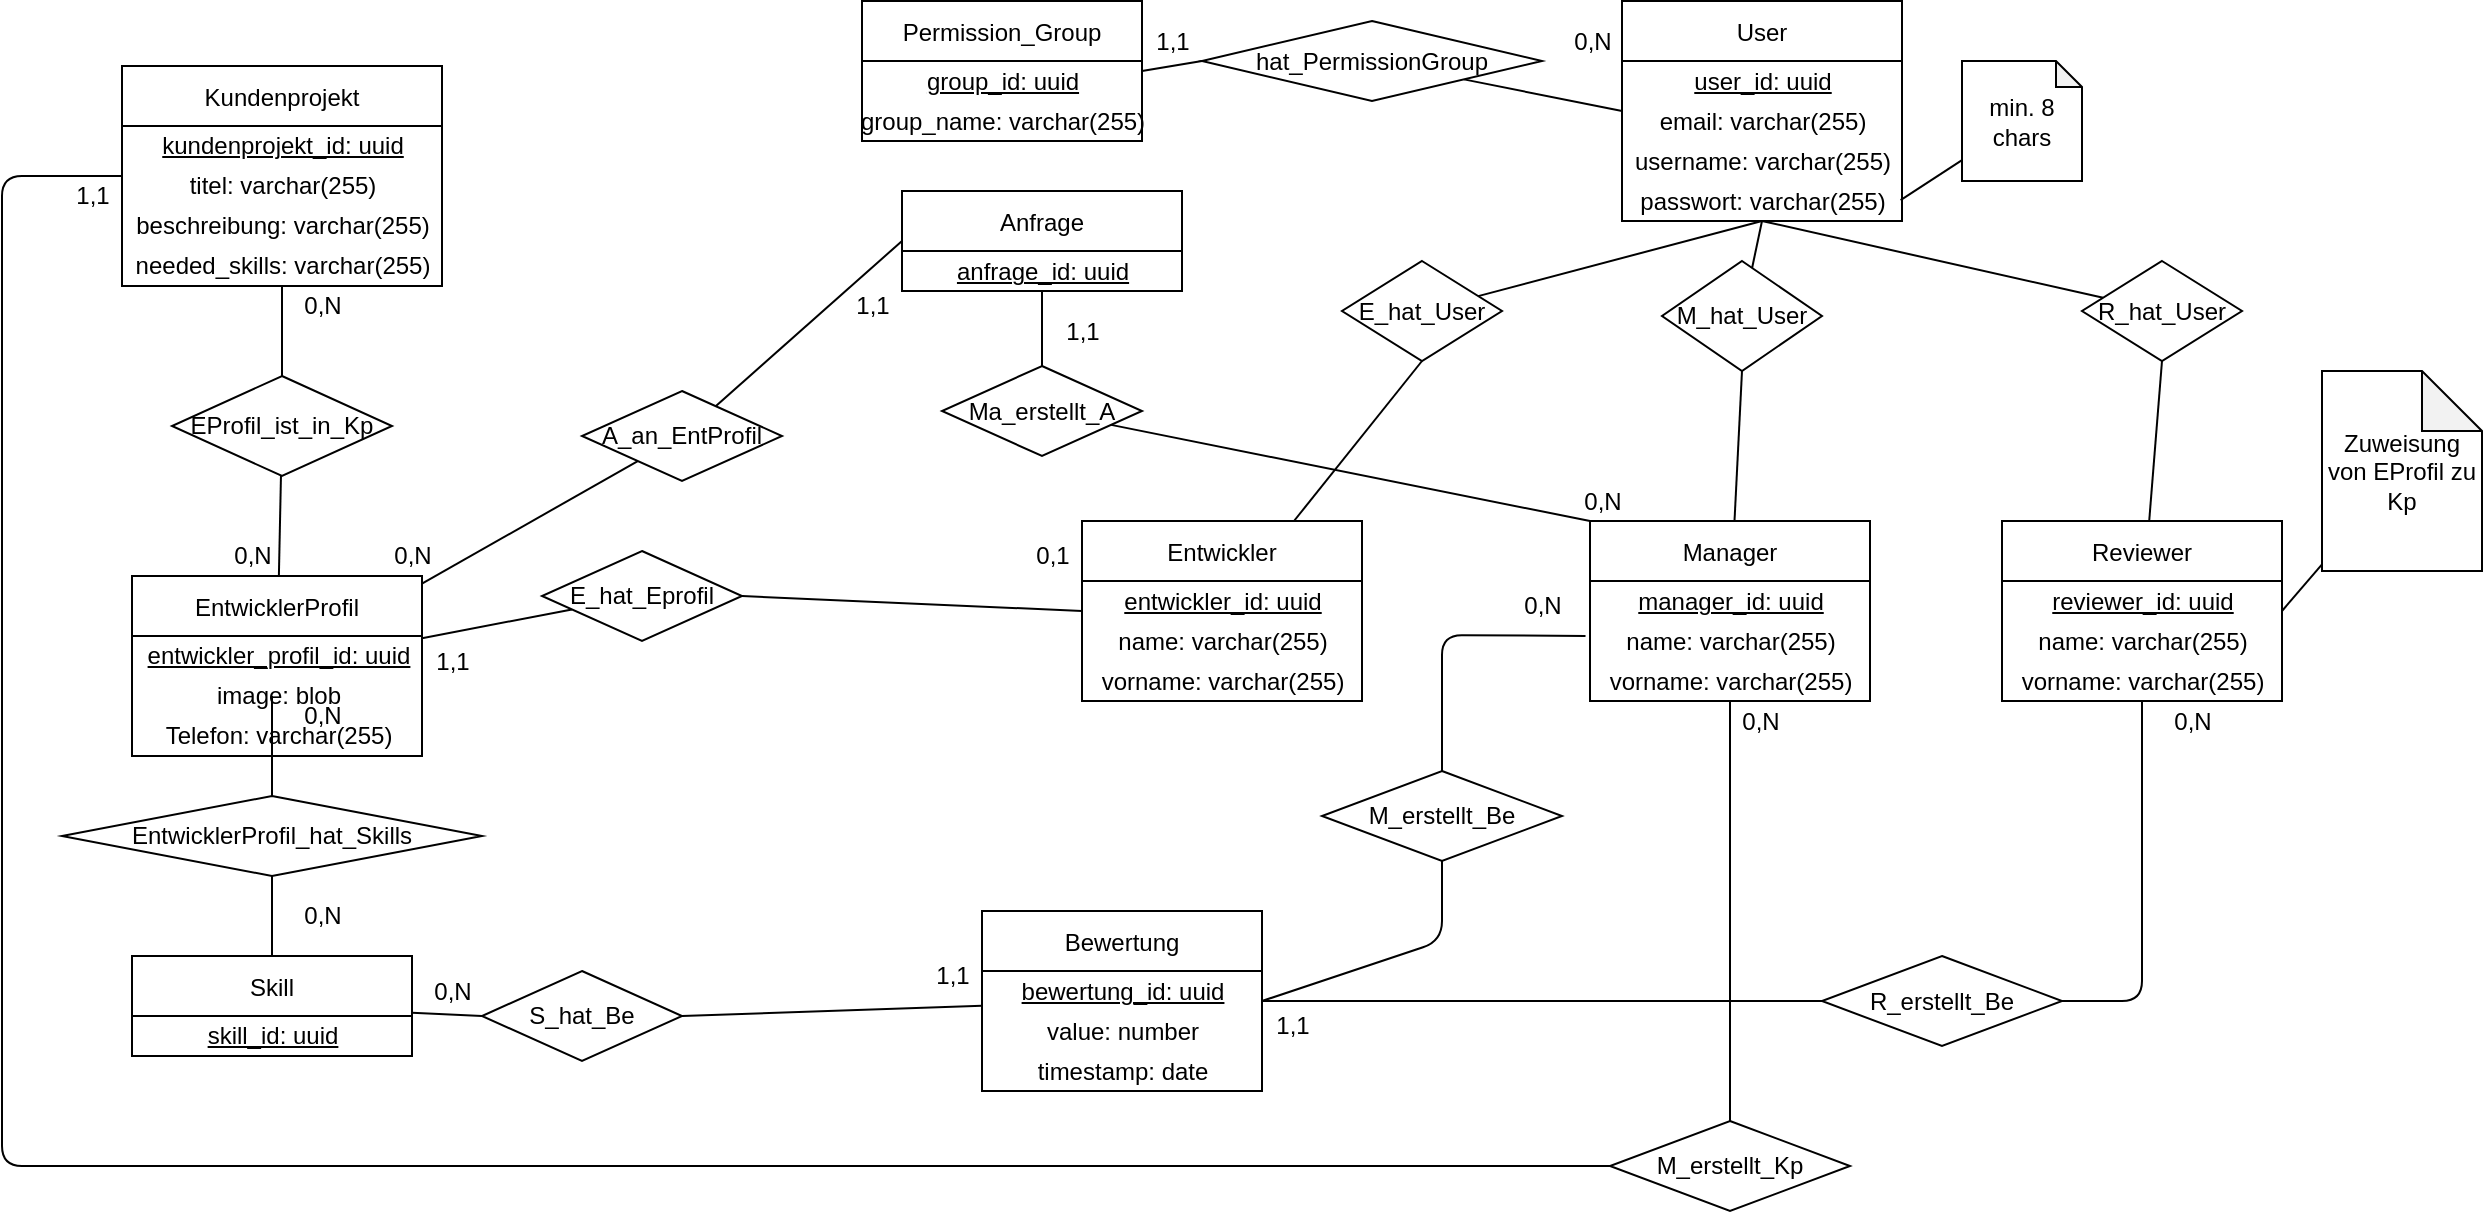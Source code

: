 <mxfile>
    <diagram id="h95Jl6erNYX7G5nfjj_V" name="Semantisch">
        <mxGraphModel dx="1662" dy="487" grid="1" gridSize="10" guides="1" tooltips="1" connect="1" arrows="1" fold="1" page="1" pageScale="1" pageWidth="827" pageHeight="1169" math="0" shadow="0">
            <root>
                <mxCell id="q-GRn3o725BASop5pFcT-0"/>
                <mxCell id="q-GRn3o725BASop5pFcT-1" parent="q-GRn3o725BASop5pFcT-0"/>
                <mxCell id="4xxd7vPMo3CIr23WEnG8-16" style="edgeStyle=none;html=1;entryX=0;entryY=0.5;entryDx=0;entryDy=0;endArrow=none;endFill=0;exitX=1;exitY=0.5;exitDx=0;exitDy=0;" edge="1" parent="q-GRn3o725BASop5pFcT-1" source="4xxd7vPMo3CIr23WEnG8-78" target="4xxd7vPMo3CIr23WEnG8-15">
                    <mxGeometry relative="1" as="geometry">
                        <mxPoint x="230" y="122.5" as="sourcePoint"/>
                    </mxGeometry>
                </mxCell>
                <mxCell id="4xxd7vPMo3CIr23WEnG8-17" style="edgeStyle=none;html=1;entryX=0;entryY=0.5;entryDx=0;entryDy=0;endArrow=none;endFill=0;" edge="1" parent="q-GRn3o725BASop5pFcT-1" source="4xxd7vPMo3CIr23WEnG8-15" target="4xxd7vPMo3CIr23WEnG8-81">
                    <mxGeometry relative="1" as="geometry">
                        <mxPoint x="470.0" y="122.5" as="targetPoint"/>
                    </mxGeometry>
                </mxCell>
                <mxCell id="4xxd7vPMo3CIr23WEnG8-15" value="hat_PermissionGroup" style="rhombus;whiteSpace=wrap;html=1;" vertex="1" parent="q-GRn3o725BASop5pFcT-1">
                    <mxGeometry x="260" y="102.5" width="170" height="40" as="geometry"/>
                </mxCell>
                <mxCell id="4xxd7vPMo3CIr23WEnG8-18" value="1,1" style="text;html=1;align=center;verticalAlign=middle;resizable=0;points=[];autosize=1;strokeColor=none;fillColor=none;" vertex="1" parent="q-GRn3o725BASop5pFcT-1">
                    <mxGeometry x="230" y="102.5" width="30" height="20" as="geometry"/>
                </mxCell>
                <mxCell id="4xxd7vPMo3CIr23WEnG8-19" value="0,N" style="text;html=1;align=center;verticalAlign=middle;resizable=0;points=[];autosize=1;strokeColor=none;fillColor=none;" vertex="1" parent="q-GRn3o725BASop5pFcT-1">
                    <mxGeometry x="440" y="102.5" width="30" height="20" as="geometry"/>
                </mxCell>
                <mxCell id="4xxd7vPMo3CIr23WEnG8-26" value="Kundenprojekt" style="swimlane;fontStyle=0;childLayout=stackLayout;horizontal=1;startSize=30;horizontalStack=0;resizeParent=1;resizeParentMax=0;resizeLast=0;collapsible=1;marginBottom=0;" vertex="1" parent="q-GRn3o725BASop5pFcT-1">
                    <mxGeometry x="-280" y="125" width="160" height="110" as="geometry"/>
                </mxCell>
                <mxCell id="4xxd7vPMo3CIr23WEnG8-111" value="&lt;u&gt;kundenprojekt_id: uuid&lt;/u&gt;" style="text;html=1;align=center;verticalAlign=middle;resizable=0;points=[];autosize=1;strokeColor=none;fillColor=none;" vertex="1" parent="4xxd7vPMo3CIr23WEnG8-26">
                    <mxGeometry y="30" width="160" height="20" as="geometry"/>
                </mxCell>
                <mxCell id="4xxd7vPMo3CIr23WEnG8-112" value="titel: varchar(255)" style="text;html=1;align=center;verticalAlign=middle;resizable=0;points=[];autosize=1;strokeColor=none;fillColor=none;" vertex="1" parent="4xxd7vPMo3CIr23WEnG8-26">
                    <mxGeometry y="50" width="160" height="20" as="geometry"/>
                </mxCell>
                <mxCell id="4xxd7vPMo3CIr23WEnG8-113" value="beschreibung: varchar(255)" style="text;html=1;align=center;verticalAlign=middle;resizable=0;points=[];autosize=1;strokeColor=none;fillColor=none;" vertex="1" parent="4xxd7vPMo3CIr23WEnG8-26">
                    <mxGeometry y="70" width="160" height="20" as="geometry"/>
                </mxCell>
                <mxCell id="4xxd7vPMo3CIr23WEnG8-114" value="needed_skills: varchar(255)" style="text;html=1;align=center;verticalAlign=middle;resizable=0;points=[];autosize=1;strokeColor=none;fillColor=none;" vertex="1" parent="4xxd7vPMo3CIr23WEnG8-26">
                    <mxGeometry y="90" width="160" height="20" as="geometry"/>
                </mxCell>
                <mxCell id="4xxd7vPMo3CIr23WEnG8-69" style="edgeStyle=none;html=1;entryX=0.5;entryY=1;entryDx=0;entryDy=0;endArrow=none;endFill=0;" edge="1" parent="q-GRn3o725BASop5pFcT-1" source="4xxd7vPMo3CIr23WEnG8-35" target="4xxd7vPMo3CIr23WEnG8-62">
                    <mxGeometry relative="1" as="geometry"/>
                </mxCell>
                <mxCell id="4xxd7vPMo3CIr23WEnG8-35" value="Entwickler" style="swimlane;fontStyle=0;childLayout=stackLayout;horizontal=1;startSize=30;horizontalStack=0;resizeParent=1;resizeParentMax=0;resizeLast=0;collapsible=1;marginBottom=0;" vertex="1" parent="q-GRn3o725BASop5pFcT-1">
                    <mxGeometry x="200" y="352.5" width="140" height="90" as="geometry"/>
                </mxCell>
                <mxCell id="4xxd7vPMo3CIr23WEnG8-104" value="&lt;u&gt;entwickler_id: uuid&lt;/u&gt;" style="text;html=1;align=center;verticalAlign=middle;resizable=0;points=[];autosize=1;strokeColor=none;fillColor=none;" vertex="1" parent="4xxd7vPMo3CIr23WEnG8-35">
                    <mxGeometry y="30" width="140" height="20" as="geometry"/>
                </mxCell>
                <mxCell id="4xxd7vPMo3CIr23WEnG8-98" value="name: varchar(255)" style="text;html=1;align=center;verticalAlign=middle;resizable=0;points=[];autosize=1;strokeColor=none;fillColor=none;" vertex="1" parent="4xxd7vPMo3CIr23WEnG8-35">
                    <mxGeometry y="50" width="140" height="20" as="geometry"/>
                </mxCell>
                <mxCell id="4xxd7vPMo3CIr23WEnG8-99" value="vorname: varchar(255)" style="text;html=1;align=center;verticalAlign=middle;resizable=0;points=[];autosize=1;strokeColor=none;fillColor=none;" vertex="1" parent="4xxd7vPMo3CIr23WEnG8-35">
                    <mxGeometry y="70" width="140" height="20" as="geometry"/>
                </mxCell>
                <mxCell id="4xxd7vPMo3CIr23WEnG8-68" style="edgeStyle=none;html=1;entryX=0.5;entryY=1;entryDx=0;entryDy=0;endArrow=none;endFill=0;" edge="1" parent="q-GRn3o725BASop5pFcT-1" source="4xxd7vPMo3CIr23WEnG8-38" target="4xxd7vPMo3CIr23WEnG8-63">
                    <mxGeometry relative="1" as="geometry"/>
                </mxCell>
                <mxCell id="4xxd7vPMo3CIr23WEnG8-85" style="edgeStyle=none;html=1;endArrow=none;endFill=0;" edge="1" parent="q-GRn3o725BASop5pFcT-1" source="4xxd7vPMo3CIr23WEnG8-38" target="4xxd7vPMo3CIr23WEnG8-84">
                    <mxGeometry relative="1" as="geometry"/>
                </mxCell>
                <mxCell id="4xxd7vPMo3CIr23WEnG8-38" value="Manager" style="swimlane;fontStyle=0;childLayout=stackLayout;horizontal=1;startSize=30;horizontalStack=0;resizeParent=1;resizeParentMax=0;resizeLast=0;collapsible=1;marginBottom=0;" vertex="1" parent="q-GRn3o725BASop5pFcT-1">
                    <mxGeometry x="454" y="352.5" width="140" height="90" as="geometry"/>
                </mxCell>
                <mxCell id="4xxd7vPMo3CIr23WEnG8-105" value="&lt;u&gt;manager_id: uuid&lt;/u&gt;" style="text;html=1;align=center;verticalAlign=middle;resizable=0;points=[];autosize=1;strokeColor=none;fillColor=none;" vertex="1" parent="4xxd7vPMo3CIr23WEnG8-38">
                    <mxGeometry y="30" width="140" height="20" as="geometry"/>
                </mxCell>
                <mxCell id="4xxd7vPMo3CIr23WEnG8-100" value="name: varchar(255)" style="text;html=1;align=center;verticalAlign=middle;resizable=0;points=[];autosize=1;strokeColor=none;fillColor=none;" vertex="1" parent="4xxd7vPMo3CIr23WEnG8-38">
                    <mxGeometry y="50" width="140" height="20" as="geometry"/>
                </mxCell>
                <mxCell id="4xxd7vPMo3CIr23WEnG8-101" value="vorname: varchar(255)" style="text;html=1;align=center;verticalAlign=middle;resizable=0;points=[];autosize=1;strokeColor=none;fillColor=none;" vertex="1" parent="4xxd7vPMo3CIr23WEnG8-38">
                    <mxGeometry y="70" width="140" height="20" as="geometry"/>
                </mxCell>
                <mxCell id="4xxd7vPMo3CIr23WEnG8-65" style="edgeStyle=none;html=1;entryX=0.5;entryY=1;entryDx=0;entryDy=0;endArrow=none;endFill=0;" edge="1" parent="q-GRn3o725BASop5pFcT-1" source="4xxd7vPMo3CIr23WEnG8-41" target="4xxd7vPMo3CIr23WEnG8-64">
                    <mxGeometry relative="1" as="geometry"/>
                </mxCell>
                <mxCell id="4xxd7vPMo3CIr23WEnG8-41" value="Reviewer" style="swimlane;fontStyle=0;childLayout=stackLayout;horizontal=1;startSize=30;horizontalStack=0;resizeParent=1;resizeParentMax=0;resizeLast=0;collapsible=1;marginBottom=0;" vertex="1" parent="q-GRn3o725BASop5pFcT-1">
                    <mxGeometry x="660" y="352.5" width="140" height="90" as="geometry"/>
                </mxCell>
                <mxCell id="4xxd7vPMo3CIr23WEnG8-106" value="&lt;u&gt;reviewer_id: uuid&lt;/u&gt;" style="text;html=1;align=center;verticalAlign=middle;resizable=0;points=[];autosize=1;strokeColor=none;fillColor=none;" vertex="1" parent="4xxd7vPMo3CIr23WEnG8-41">
                    <mxGeometry y="30" width="140" height="20" as="geometry"/>
                </mxCell>
                <mxCell id="4xxd7vPMo3CIr23WEnG8-102" value="name: varchar(255)" style="text;html=1;align=center;verticalAlign=middle;resizable=0;points=[];autosize=1;strokeColor=none;fillColor=none;" vertex="1" parent="4xxd7vPMo3CIr23WEnG8-41">
                    <mxGeometry y="50" width="140" height="20" as="geometry"/>
                </mxCell>
                <mxCell id="4xxd7vPMo3CIr23WEnG8-103" value="vorname: varchar(255)" style="text;html=1;align=center;verticalAlign=middle;resizable=0;points=[];autosize=1;strokeColor=none;fillColor=none;" vertex="1" parent="4xxd7vPMo3CIr23WEnG8-41">
                    <mxGeometry y="70" width="140" height="20" as="geometry"/>
                </mxCell>
                <mxCell id="4xxd7vPMo3CIr23WEnG8-56" value="" style="edgeStyle=none;html=1;endArrow=none;endFill=0;" edge="1" parent="q-GRn3o725BASop5pFcT-1" source="4xxd7vPMo3CIr23WEnG8-44" target="4xxd7vPMo3CIr23WEnG8-55">
                    <mxGeometry relative="1" as="geometry"/>
                </mxCell>
                <mxCell id="4xxd7vPMo3CIr23WEnG8-73" value="" style="edgeStyle=none;html=1;endArrow=none;endFill=0;" edge="1" parent="q-GRn3o725BASop5pFcT-1" source="4xxd7vPMo3CIr23WEnG8-44" target="4xxd7vPMo3CIr23WEnG8-72">
                    <mxGeometry relative="1" as="geometry"/>
                </mxCell>
                <mxCell id="4xxd7vPMo3CIr23WEnG8-44" value="EntwicklerProfil" style="swimlane;fontStyle=0;childLayout=stackLayout;horizontal=1;startSize=30;horizontalStack=0;resizeParent=1;resizeParentMax=0;resizeLast=0;collapsible=1;marginBottom=0;" vertex="1" parent="q-GRn3o725BASop5pFcT-1">
                    <mxGeometry x="-275" y="380" width="145" height="90" as="geometry"/>
                </mxCell>
                <mxCell id="4xxd7vPMo3CIr23WEnG8-152" value="&lt;u&gt;entwickler_profil_id: uuid&lt;/u&gt;" style="text;html=1;align=center;verticalAlign=middle;resizable=0;points=[];autosize=1;strokeColor=none;fillColor=none;" vertex="1" parent="4xxd7vPMo3CIr23WEnG8-44">
                    <mxGeometry y="30" width="145" height="20" as="geometry"/>
                </mxCell>
                <mxCell id="4xxd7vPMo3CIr23WEnG8-118" value="image: blob" style="text;html=1;align=center;verticalAlign=middle;resizable=0;points=[];autosize=1;strokeColor=none;fillColor=none;" vertex="1" parent="4xxd7vPMo3CIr23WEnG8-44">
                    <mxGeometry y="50" width="145" height="20" as="geometry"/>
                </mxCell>
                <mxCell id="4xxd7vPMo3CIr23WEnG8-117" value="Telefon: varchar(255)" style="text;html=1;align=center;verticalAlign=middle;resizable=0;points=[];autosize=1;strokeColor=none;fillColor=none;" vertex="1" parent="4xxd7vPMo3CIr23WEnG8-44">
                    <mxGeometry y="70" width="145" height="20" as="geometry"/>
                </mxCell>
                <mxCell id="4xxd7vPMo3CIr23WEnG8-121" style="edgeStyle=none;html=1;entryX=0;entryY=0.5;entryDx=0;entryDy=0;endArrow=none;endFill=0;" edge="1" parent="q-GRn3o725BASop5pFcT-1" source="4xxd7vPMo3CIr23WEnG8-47" target="4xxd7vPMo3CIr23WEnG8-120">
                    <mxGeometry relative="1" as="geometry"/>
                </mxCell>
                <mxCell id="4xxd7vPMo3CIr23WEnG8-47" value="Skill" style="swimlane;fontStyle=0;childLayout=stackLayout;horizontal=1;startSize=30;horizontalStack=0;resizeParent=1;resizeParentMax=0;resizeLast=0;collapsible=1;marginBottom=0;" vertex="1" parent="q-GRn3o725BASop5pFcT-1">
                    <mxGeometry x="-275" y="570" width="140" height="50" as="geometry"/>
                </mxCell>
                <mxCell id="4xxd7vPMo3CIr23WEnG8-155" value="&lt;u&gt;skill_id: uuid&lt;/u&gt;" style="text;html=1;align=center;verticalAlign=middle;resizable=0;points=[];autosize=1;strokeColor=none;fillColor=none;" vertex="1" parent="4xxd7vPMo3CIr23WEnG8-47">
                    <mxGeometry y="30" width="140" height="20" as="geometry"/>
                </mxCell>
                <mxCell id="4xxd7vPMo3CIr23WEnG8-51" style="edgeStyle=none;html=1;endArrow=none;endFill=0;exitX=0.5;exitY=0;exitDx=0;exitDy=0;" edge="1" parent="q-GRn3o725BASop5pFcT-1" source="4xxd7vPMo3CIr23WEnG8-50">
                    <mxGeometry relative="1" as="geometry">
                        <mxPoint x="-199.959" y="470.008" as="sourcePoint"/>
                        <mxPoint x="-205" y="440" as="targetPoint"/>
                    </mxGeometry>
                </mxCell>
                <mxCell id="4xxd7vPMo3CIr23WEnG8-52" style="edgeStyle=none;html=1;entryX=0.5;entryY=0;entryDx=0;entryDy=0;endArrow=none;endFill=0;startArrow=none;" edge="1" parent="q-GRn3o725BASop5pFcT-1" source="4xxd7vPMo3CIr23WEnG8-50" target="4xxd7vPMo3CIr23WEnG8-47">
                    <mxGeometry relative="1" as="geometry">
                        <mxPoint x="-200" y="510" as="sourcePoint"/>
                    </mxGeometry>
                </mxCell>
                <mxCell id="4xxd7vPMo3CIr23WEnG8-53" value="0,N" style="text;html=1;align=center;verticalAlign=middle;resizable=0;points=[];autosize=1;strokeColor=none;fillColor=none;" vertex="1" parent="q-GRn3o725BASop5pFcT-1">
                    <mxGeometry x="-195" y="440" width="30" height="20" as="geometry"/>
                </mxCell>
                <mxCell id="4xxd7vPMo3CIr23WEnG8-54" value="0,N" style="text;html=1;align=center;verticalAlign=middle;resizable=0;points=[];autosize=1;strokeColor=none;fillColor=none;" vertex="1" parent="q-GRn3o725BASop5pFcT-1">
                    <mxGeometry x="-195" y="540" width="30" height="20" as="geometry"/>
                </mxCell>
                <mxCell id="4xxd7vPMo3CIr23WEnG8-57" style="edgeStyle=none;html=1;entryX=0;entryY=0.5;entryDx=0;entryDy=0;endArrow=none;endFill=0;exitX=1;exitY=0.5;exitDx=0;exitDy=0;" edge="1" parent="q-GRn3o725BASop5pFcT-1" source="4xxd7vPMo3CIr23WEnG8-55" target="4xxd7vPMo3CIr23WEnG8-35">
                    <mxGeometry relative="1" as="geometry">
                        <mxPoint x="128.372" y="387.733" as="sourcePoint"/>
                    </mxGeometry>
                </mxCell>
                <mxCell id="4xxd7vPMo3CIr23WEnG8-55" value="E_hat_Eprofil" style="rhombus;whiteSpace=wrap;html=1;fontStyle=0;startSize=30;" vertex="1" parent="q-GRn3o725BASop5pFcT-1">
                    <mxGeometry x="-70" y="367.5" width="100" height="45" as="geometry"/>
                </mxCell>
                <mxCell id="4xxd7vPMo3CIr23WEnG8-58" value="0,1" style="text;html=1;align=center;verticalAlign=middle;resizable=0;points=[];autosize=1;strokeColor=none;fillColor=none;" vertex="1" parent="q-GRn3o725BASop5pFcT-1">
                    <mxGeometry x="170" y="360" width="30" height="20" as="geometry"/>
                </mxCell>
                <mxCell id="4xxd7vPMo3CIr23WEnG8-59" value="1,1" style="text;html=1;align=center;verticalAlign=middle;resizable=0;points=[];autosize=1;strokeColor=none;fillColor=none;" vertex="1" parent="q-GRn3o725BASop5pFcT-1">
                    <mxGeometry x="-130" y="412.5" width="30" height="20" as="geometry"/>
                </mxCell>
                <mxCell id="4xxd7vPMo3CIr23WEnG8-70" style="edgeStyle=none;html=1;entryX=0.5;entryY=1;entryDx=0;entryDy=0;endArrow=none;endFill=0;" edge="1" parent="q-GRn3o725BASop5pFcT-1" source="4xxd7vPMo3CIr23WEnG8-62" target="4xxd7vPMo3CIr23WEnG8-81">
                    <mxGeometry relative="1" as="geometry">
                        <mxPoint x="530.0" y="152.5" as="targetPoint"/>
                    </mxGeometry>
                </mxCell>
                <mxCell id="4xxd7vPMo3CIr23WEnG8-62" value="E_hat_User" style="rhombus;whiteSpace=wrap;html=1;" vertex="1" parent="q-GRn3o725BASop5pFcT-1">
                    <mxGeometry x="330" y="222.5" width="80" height="50" as="geometry"/>
                </mxCell>
                <mxCell id="4xxd7vPMo3CIr23WEnG8-67" style="edgeStyle=none;html=1;endArrow=none;endFill=0;entryX=0.5;entryY=1;entryDx=0;entryDy=0;" edge="1" parent="q-GRn3o725BASop5pFcT-1" source="4xxd7vPMo3CIr23WEnG8-63" target="4xxd7vPMo3CIr23WEnG8-81">
                    <mxGeometry relative="1" as="geometry">
                        <mxPoint x="530" y="152.5" as="targetPoint"/>
                    </mxGeometry>
                </mxCell>
                <mxCell id="4xxd7vPMo3CIr23WEnG8-63" value="M_hat_User" style="rhombus;whiteSpace=wrap;html=1;" vertex="1" parent="q-GRn3o725BASop5pFcT-1">
                    <mxGeometry x="490" y="222.5" width="80" height="55" as="geometry"/>
                </mxCell>
                <mxCell id="4xxd7vPMo3CIr23WEnG8-66" style="edgeStyle=none;html=1;entryX=0.5;entryY=1;entryDx=0;entryDy=0;endArrow=none;endFill=0;" edge="1" parent="q-GRn3o725BASop5pFcT-1" source="4xxd7vPMo3CIr23WEnG8-64" target="4xxd7vPMo3CIr23WEnG8-81">
                    <mxGeometry relative="1" as="geometry">
                        <mxPoint x="530.0" y="152.5" as="targetPoint"/>
                    </mxGeometry>
                </mxCell>
                <mxCell id="4xxd7vPMo3CIr23WEnG8-64" value="R_hat_User" style="rhombus;whiteSpace=wrap;html=1;" vertex="1" parent="q-GRn3o725BASop5pFcT-1">
                    <mxGeometry x="700" y="222.5" width="80" height="50" as="geometry"/>
                </mxCell>
                <mxCell id="4xxd7vPMo3CIr23WEnG8-74" style="edgeStyle=none;html=1;entryX=0.5;entryY=1;entryDx=0;entryDy=0;endArrow=none;endFill=0;" edge="1" parent="q-GRn3o725BASop5pFcT-1" source="4xxd7vPMo3CIr23WEnG8-72" target="4xxd7vPMo3CIr23WEnG8-26">
                    <mxGeometry relative="1" as="geometry"/>
                </mxCell>
                <mxCell id="4xxd7vPMo3CIr23WEnG8-72" value="EProfil_ist_in_Kp" style="rhombus;whiteSpace=wrap;html=1;fontStyle=0;startSize=30;" vertex="1" parent="q-GRn3o725BASop5pFcT-1">
                    <mxGeometry x="-255" y="280" width="110" height="50" as="geometry"/>
                </mxCell>
                <mxCell id="4xxd7vPMo3CIr23WEnG8-75" value="0,N" style="text;html=1;align=center;verticalAlign=middle;resizable=0;points=[];autosize=1;strokeColor=none;fillColor=none;" vertex="1" parent="q-GRn3o725BASop5pFcT-1">
                    <mxGeometry x="-195" y="235" width="30" height="20" as="geometry"/>
                </mxCell>
                <mxCell id="4xxd7vPMo3CIr23WEnG8-76" value="0,N" style="text;html=1;align=center;verticalAlign=middle;resizable=0;points=[];autosize=1;strokeColor=none;fillColor=none;" vertex="1" parent="q-GRn3o725BASop5pFcT-1">
                    <mxGeometry x="-230" y="360" width="30" height="20" as="geometry"/>
                </mxCell>
                <mxCell id="4xxd7vPMo3CIr23WEnG8-78" value="Permission_Group" style="swimlane;fontStyle=0;childLayout=stackLayout;horizontal=1;startSize=30;horizontalStack=0;resizeParent=1;resizeParentMax=0;resizeLast=0;collapsible=1;marginBottom=0;" vertex="1" parent="q-GRn3o725BASop5pFcT-1">
                    <mxGeometry x="90" y="92.5" width="140" height="70" as="geometry"/>
                </mxCell>
                <mxCell id="4xxd7vPMo3CIr23WEnG8-149" value="&lt;u&gt;group_id: uuid&lt;/u&gt;" style="text;html=1;align=center;verticalAlign=middle;resizable=0;points=[];autosize=1;strokeColor=none;fillColor=none;" vertex="1" parent="4xxd7vPMo3CIr23WEnG8-78">
                    <mxGeometry y="30" width="140" height="20" as="geometry"/>
                </mxCell>
                <mxCell id="4xxd7vPMo3CIr23WEnG8-150" value="group_name: varchar(255)" style="text;html=1;align=center;verticalAlign=middle;resizable=0;points=[];autosize=1;strokeColor=none;fillColor=none;" vertex="1" parent="4xxd7vPMo3CIr23WEnG8-78">
                    <mxGeometry y="50" width="140" height="20" as="geometry"/>
                </mxCell>
                <mxCell id="4xxd7vPMo3CIr23WEnG8-81" value="User" style="swimlane;fontStyle=0;childLayout=stackLayout;horizontal=1;startSize=30;horizontalStack=0;resizeParent=1;resizeParentMax=0;resizeLast=0;collapsible=1;marginBottom=0;" vertex="1" parent="q-GRn3o725BASop5pFcT-1">
                    <mxGeometry x="470" y="92.5" width="140" height="110" as="geometry"/>
                </mxCell>
                <mxCell id="4xxd7vPMo3CIr23WEnG8-91" value="&lt;u&gt;user_id: uuid&lt;/u&gt;" style="text;html=1;align=center;verticalAlign=middle;resizable=0;points=[];autosize=1;strokeColor=none;fillColor=none;" vertex="1" parent="4xxd7vPMo3CIr23WEnG8-81">
                    <mxGeometry y="30" width="140" height="20" as="geometry"/>
                </mxCell>
                <mxCell id="4xxd7vPMo3CIr23WEnG8-92" value="email: varchar(255)" style="text;html=1;align=center;verticalAlign=middle;resizable=0;points=[];autosize=1;strokeColor=none;fillColor=none;" vertex="1" parent="4xxd7vPMo3CIr23WEnG8-81">
                    <mxGeometry y="50" width="140" height="20" as="geometry"/>
                </mxCell>
                <mxCell id="4xxd7vPMo3CIr23WEnG8-107" value="username: varchar(255)&lt;span style=&quot;color: rgba(0 , 0 , 0 , 0) ; font-family: monospace ; font-size: 0px&quot;&gt;3CmxGraphModel%3E%3Croot%3E%3CmxCell%20id%3D%220%22%2F%3E%3CmxCell%20id%3D%221%22%20parent%3D%220%22%2F%3E%3CmxCell%20id%3D%222%22%20value%3D%22%26lt%3Bu%26gt%3Buser_id%3A%20uuid%26lt%3B%2Fu%26gt%3B%22%20style%3D%22text%3Bhtml%3D1%3Balign%3Dcenter%3BverticalAlign%3Dmiddle%3Bresizable%3D0%3Bpoints%3D%5B%5D%3Bautosize%3D1%3BstrokeColor%3Dnone%3BfillColor%3Dnone%3B%22%20vertex%3D%221%22%20parent%3D%221%22%3E%3CmxGeometry%20x%3D%22360%22%20y%3D%22130%22%20width%3D%22140%22%20height%3D%2220%22%20as%3D%22geometry%22%2F%3E%3C%2FmxCell%3E%3C%2Froot%3E%3C%2FmxGraphModel%3E&lt;/span&gt;" style="text;html=1;align=center;verticalAlign=middle;resizable=0;points=[];autosize=1;strokeColor=none;fillColor=none;" vertex="1" parent="4xxd7vPMo3CIr23WEnG8-81">
                    <mxGeometry y="70" width="140" height="20" as="geometry"/>
                </mxCell>
                <mxCell id="4xxd7vPMo3CIr23WEnG8-95" value="passwort: varchar(255)" style="text;html=1;align=center;verticalAlign=middle;resizable=0;points=[];autosize=1;strokeColor=none;fillColor=none;" vertex="1" parent="4xxd7vPMo3CIr23WEnG8-81">
                    <mxGeometry y="90" width="140" height="20" as="geometry"/>
                </mxCell>
                <mxCell id="4xxd7vPMo3CIr23WEnG8-86" style="edgeStyle=none;html=1;endArrow=none;endFill=0;entryX=0;entryY=0.5;entryDx=0;entryDy=0;" edge="1" parent="q-GRn3o725BASop5pFcT-1" source="4xxd7vPMo3CIr23WEnG8-84" target="4xxd7vPMo3CIr23WEnG8-26">
                    <mxGeometry relative="1" as="geometry">
                        <mxPoint x="-330" y="140" as="targetPoint"/>
                        <Array as="points">
                            <mxPoint x="-340" y="675"/>
                            <mxPoint x="-340" y="180"/>
                        </Array>
                    </mxGeometry>
                </mxCell>
                <mxCell id="4xxd7vPMo3CIr23WEnG8-84" value="M_erstellt_Kp" style="rhombus;whiteSpace=wrap;html=1;fontStyle=0;startSize=30;" vertex="1" parent="q-GRn3o725BASop5pFcT-1">
                    <mxGeometry x="464" y="652.5" width="120" height="45" as="geometry"/>
                </mxCell>
                <mxCell id="4xxd7vPMo3CIr23WEnG8-87" value="0,N" style="text;html=1;align=center;verticalAlign=middle;resizable=0;points=[];autosize=1;strokeColor=none;fillColor=none;" vertex="1" parent="q-GRn3o725BASop5pFcT-1">
                    <mxGeometry x="524" y="442.5" width="30" height="20" as="geometry"/>
                </mxCell>
                <mxCell id="4xxd7vPMo3CIr23WEnG8-88" value="1,1" style="text;html=1;align=center;verticalAlign=middle;resizable=0;points=[];autosize=1;strokeColor=none;fillColor=none;" vertex="1" parent="q-GRn3o725BASop5pFcT-1">
                    <mxGeometry x="-310" y="180" width="30" height="20" as="geometry"/>
                </mxCell>
                <mxCell id="4xxd7vPMo3CIr23WEnG8-90" style="edgeStyle=none;html=1;entryX=1;entryY=0.5;entryDx=0;entryDy=0;endArrow=none;endFill=0;" edge="1" parent="q-GRn3o725BASop5pFcT-1" source="4xxd7vPMo3CIr23WEnG8-89" target="4xxd7vPMo3CIr23WEnG8-41">
                    <mxGeometry relative="1" as="geometry"/>
                </mxCell>
                <mxCell id="4xxd7vPMo3CIr23WEnG8-89" value="Zuweisung von EProfil zu Kp" style="shape=note;whiteSpace=wrap;html=1;backgroundOutline=1;darkOpacity=0.05;" vertex="1" parent="q-GRn3o725BASop5pFcT-1">
                    <mxGeometry x="820" y="277.5" width="80" height="100" as="geometry"/>
                </mxCell>
                <mxCell id="4xxd7vPMo3CIr23WEnG8-109" style="edgeStyle=none;html=1;entryX=0.995;entryY=0.48;entryDx=0;entryDy=0;entryPerimeter=0;endArrow=none;endFill=0;" edge="1" parent="q-GRn3o725BASop5pFcT-1" source="4xxd7vPMo3CIr23WEnG8-108" target="4xxd7vPMo3CIr23WEnG8-95">
                    <mxGeometry relative="1" as="geometry"/>
                </mxCell>
                <mxCell id="4xxd7vPMo3CIr23WEnG8-108" value="min. 8 chars" style="shape=note;whiteSpace=wrap;html=1;backgroundOutline=1;darkOpacity=0.05;size=13;" vertex="1" parent="q-GRn3o725BASop5pFcT-1">
                    <mxGeometry x="640" y="122.5" width="60" height="60" as="geometry"/>
                </mxCell>
                <mxCell id="4xxd7vPMo3CIr23WEnG8-50" value="EntwicklerProfil_hat_Skills" style="rhombus;whiteSpace=wrap;html=1;" vertex="1" parent="q-GRn3o725BASop5pFcT-1">
                    <mxGeometry x="-310" y="490" width="210" height="40" as="geometry"/>
                </mxCell>
                <mxCell id="4xxd7vPMo3CIr23WEnG8-122" style="edgeStyle=none;html=1;entryX=1;entryY=0.5;entryDx=0;entryDy=0;endArrow=none;endFill=0;" edge="1" parent="q-GRn3o725BASop5pFcT-1" source="4xxd7vPMo3CIr23WEnG8-119" target="4xxd7vPMo3CIr23WEnG8-120">
                    <mxGeometry relative="1" as="geometry">
                        <mxPoint x="110" y="592.5" as="targetPoint"/>
                    </mxGeometry>
                </mxCell>
                <mxCell id="4xxd7vPMo3CIr23WEnG8-119" value="Bewertung" style="swimlane;fontStyle=0;childLayout=stackLayout;horizontal=1;startSize=30;horizontalStack=0;resizeParent=1;resizeParentMax=0;resizeLast=0;collapsible=1;marginBottom=0;" vertex="1" parent="q-GRn3o725BASop5pFcT-1">
                    <mxGeometry x="150" y="547.5" width="140" height="90" as="geometry"/>
                </mxCell>
                <mxCell id="4xxd7vPMo3CIr23WEnG8-151" value="&lt;u&gt;bewertung_id: uuid&lt;/u&gt;" style="text;html=1;align=center;verticalAlign=middle;resizable=0;points=[];autosize=1;strokeColor=none;fillColor=none;" vertex="1" parent="4xxd7vPMo3CIr23WEnG8-119">
                    <mxGeometry y="30" width="140" height="20" as="geometry"/>
                </mxCell>
                <mxCell id="4xxd7vPMo3CIr23WEnG8-153" value="value: number" style="text;html=1;align=center;verticalAlign=middle;resizable=0;points=[];autosize=1;strokeColor=none;fillColor=none;" vertex="1" parent="4xxd7vPMo3CIr23WEnG8-119">
                    <mxGeometry y="50" width="140" height="20" as="geometry"/>
                </mxCell>
                <mxCell id="4xxd7vPMo3CIr23WEnG8-154" value="timestamp: date" style="text;html=1;align=center;verticalAlign=middle;resizable=0;points=[];autosize=1;strokeColor=none;fillColor=none;" vertex="1" parent="4xxd7vPMo3CIr23WEnG8-119">
                    <mxGeometry y="70" width="140" height="20" as="geometry"/>
                </mxCell>
                <mxCell id="4xxd7vPMo3CIr23WEnG8-120" value="S_hat_Be" style="rhombus;whiteSpace=wrap;html=1;fontStyle=0;startSize=30;" vertex="1" parent="q-GRn3o725BASop5pFcT-1">
                    <mxGeometry x="-100" y="577.5" width="100" height="45" as="geometry"/>
                </mxCell>
                <mxCell id="4xxd7vPMo3CIr23WEnG8-123" value="0,N" style="text;html=1;align=center;verticalAlign=middle;resizable=0;points=[];autosize=1;strokeColor=none;fillColor=none;" vertex="1" parent="q-GRn3o725BASop5pFcT-1">
                    <mxGeometry x="-130" y="577.5" width="30" height="20" as="geometry"/>
                </mxCell>
                <mxCell id="4xxd7vPMo3CIr23WEnG8-124" value="1,1" style="text;html=1;align=center;verticalAlign=middle;resizable=0;points=[];autosize=1;strokeColor=none;fillColor=none;" vertex="1" parent="q-GRn3o725BASop5pFcT-1">
                    <mxGeometry x="120" y="570" width="30" height="20" as="geometry"/>
                </mxCell>
                <mxCell id="4xxd7vPMo3CIr23WEnG8-128" style="edgeStyle=none;html=1;entryX=1;entryY=0.5;entryDx=0;entryDy=0;endArrow=none;endFill=0;" edge="1" parent="q-GRn3o725BASop5pFcT-1" source="4xxd7vPMo3CIr23WEnG8-126" target="4xxd7vPMo3CIr23WEnG8-119">
                    <mxGeometry relative="1" as="geometry"/>
                </mxCell>
                <mxCell id="4xxd7vPMo3CIr23WEnG8-126" value="R_erstellt_Be" style="rhombus;whiteSpace=wrap;html=1;fontStyle=0;startSize=30;" vertex="1" parent="q-GRn3o725BASop5pFcT-1">
                    <mxGeometry x="570" y="570" width="120" height="45" as="geometry"/>
                </mxCell>
                <mxCell id="4xxd7vPMo3CIr23WEnG8-127" style="edgeStyle=none;html=1;entryX=1;entryY=0.5;entryDx=0;entryDy=0;endArrow=none;endFill=0;" edge="1" parent="q-GRn3o725BASop5pFcT-1" source="4xxd7vPMo3CIr23WEnG8-103" target="4xxd7vPMo3CIr23WEnG8-126">
                    <mxGeometry relative="1" as="geometry">
                        <Array as="points">
                            <mxPoint x="730" y="592.5"/>
                        </Array>
                    </mxGeometry>
                </mxCell>
                <mxCell id="4xxd7vPMo3CIr23WEnG8-130" style="edgeStyle=none;html=1;entryX=-0.016;entryY=0.373;entryDx=0;entryDy=0;entryPerimeter=0;endArrow=none;endFill=0;" edge="1" parent="q-GRn3o725BASop5pFcT-1" source="4xxd7vPMo3CIr23WEnG8-129" target="4xxd7vPMo3CIr23WEnG8-100">
                    <mxGeometry relative="1" as="geometry">
                        <Array as="points">
                            <mxPoint x="380" y="409.5"/>
                        </Array>
                    </mxGeometry>
                </mxCell>
                <mxCell id="4xxd7vPMo3CIr23WEnG8-131" style="edgeStyle=none;html=1;entryX=1;entryY=0.5;entryDx=0;entryDy=0;endArrow=none;endFill=0;" edge="1" parent="q-GRn3o725BASop5pFcT-1" source="4xxd7vPMo3CIr23WEnG8-129" target="4xxd7vPMo3CIr23WEnG8-119">
                    <mxGeometry relative="1" as="geometry">
                        <Array as="points">
                            <mxPoint x="380" y="562.5"/>
                        </Array>
                    </mxGeometry>
                </mxCell>
                <mxCell id="4xxd7vPMo3CIr23WEnG8-129" value="M_erstellt_Be" style="rhombus;whiteSpace=wrap;html=1;fontStyle=0;startSize=30;" vertex="1" parent="q-GRn3o725BASop5pFcT-1">
                    <mxGeometry x="320" y="477.5" width="120" height="45" as="geometry"/>
                </mxCell>
                <mxCell id="4xxd7vPMo3CIr23WEnG8-132" value="0,N" style="text;html=1;align=center;verticalAlign=middle;resizable=0;points=[];autosize=1;strokeColor=none;fillColor=none;" vertex="1" parent="q-GRn3o725BASop5pFcT-1">
                    <mxGeometry x="415" y="385" width="30" height="20" as="geometry"/>
                </mxCell>
                <mxCell id="4xxd7vPMo3CIr23WEnG8-133" value="1,1" style="text;html=1;align=center;verticalAlign=middle;resizable=0;points=[];autosize=1;strokeColor=none;fillColor=none;" vertex="1" parent="q-GRn3o725BASop5pFcT-1">
                    <mxGeometry x="290" y="595" width="30" height="20" as="geometry"/>
                </mxCell>
                <mxCell id="4xxd7vPMo3CIr23WEnG8-134" value="0,N" style="text;html=1;align=center;verticalAlign=middle;resizable=0;points=[];autosize=1;strokeColor=none;fillColor=none;" vertex="1" parent="q-GRn3o725BASop5pFcT-1">
                    <mxGeometry x="740" y="442.5" width="30" height="20" as="geometry"/>
                </mxCell>
                <mxCell id="4xxd7vPMo3CIr23WEnG8-135" value="Anfrage" style="swimlane;fontStyle=0;childLayout=stackLayout;horizontal=1;startSize=30;horizontalStack=0;resizeParent=1;resizeParentMax=0;resizeLast=0;collapsible=1;marginBottom=0;" vertex="1" parent="q-GRn3o725BASop5pFcT-1">
                    <mxGeometry x="110" y="187.5" width="140" height="50" as="geometry"/>
                </mxCell>
                <mxCell id="4xxd7vPMo3CIr23WEnG8-156" value="&lt;u&gt;anfrage_id: uuid&lt;/u&gt;" style="text;html=1;align=center;verticalAlign=middle;resizable=0;points=[];autosize=1;strokeColor=none;fillColor=none;" vertex="1" parent="4xxd7vPMo3CIr23WEnG8-135">
                    <mxGeometry y="30" width="140" height="20" as="geometry"/>
                </mxCell>
                <mxCell id="4xxd7vPMo3CIr23WEnG8-137" style="edgeStyle=none;html=1;entryX=0;entryY=0;entryDx=0;entryDy=0;endArrow=none;endFill=0;" edge="1" parent="q-GRn3o725BASop5pFcT-1" source="4xxd7vPMo3CIr23WEnG8-136" target="4xxd7vPMo3CIr23WEnG8-38">
                    <mxGeometry relative="1" as="geometry"/>
                </mxCell>
                <mxCell id="4xxd7vPMo3CIr23WEnG8-138" style="edgeStyle=none;html=1;entryX=0.5;entryY=1;entryDx=0;entryDy=0;endArrow=none;endFill=0;" edge="1" parent="q-GRn3o725BASop5pFcT-1" source="4xxd7vPMo3CIr23WEnG8-136" target="4xxd7vPMo3CIr23WEnG8-135">
                    <mxGeometry relative="1" as="geometry"/>
                </mxCell>
                <mxCell id="4xxd7vPMo3CIr23WEnG8-136" value="Ma_erstellt_A" style="rhombus;whiteSpace=wrap;html=1;fontStyle=0;startSize=30;" vertex="1" parent="q-GRn3o725BASop5pFcT-1">
                    <mxGeometry x="130" y="275" width="100" height="45" as="geometry"/>
                </mxCell>
                <mxCell id="4xxd7vPMo3CIr23WEnG8-139" value="0,N" style="text;html=1;align=center;verticalAlign=middle;resizable=0;points=[];autosize=1;strokeColor=none;fillColor=none;" vertex="1" parent="q-GRn3o725BASop5pFcT-1">
                    <mxGeometry x="445" y="332.5" width="30" height="20" as="geometry"/>
                </mxCell>
                <mxCell id="4xxd7vPMo3CIr23WEnG8-142" style="edgeStyle=none;html=1;entryX=0;entryY=0.5;entryDx=0;entryDy=0;endArrow=none;endFill=0;" edge="1" parent="q-GRn3o725BASop5pFcT-1" source="4xxd7vPMo3CIr23WEnG8-140" target="4xxd7vPMo3CIr23WEnG8-135">
                    <mxGeometry relative="1" as="geometry"/>
                </mxCell>
                <mxCell id="4xxd7vPMo3CIr23WEnG8-143" style="edgeStyle=none;html=1;endArrow=none;endFill=0;" edge="1" parent="q-GRn3o725BASop5pFcT-1" source="4xxd7vPMo3CIr23WEnG8-140" target="4xxd7vPMo3CIr23WEnG8-44">
                    <mxGeometry relative="1" as="geometry"/>
                </mxCell>
                <mxCell id="4xxd7vPMo3CIr23WEnG8-140" value="A_an_EntProfil" style="rhombus;whiteSpace=wrap;html=1;fontStyle=0;startSize=30;" vertex="1" parent="q-GRn3o725BASop5pFcT-1">
                    <mxGeometry x="-50" y="287.5" width="100" height="45" as="geometry"/>
                </mxCell>
                <mxCell id="4xxd7vPMo3CIr23WEnG8-145" value="0,N" style="text;html=1;align=center;verticalAlign=middle;resizable=0;points=[];autosize=1;strokeColor=none;fillColor=none;" vertex="1" parent="q-GRn3o725BASop5pFcT-1">
                    <mxGeometry x="-150" y="360" width="30" height="20" as="geometry"/>
                </mxCell>
                <mxCell id="4xxd7vPMo3CIr23WEnG8-146" value="1,1" style="text;html=1;align=center;verticalAlign=middle;resizable=0;points=[];autosize=1;strokeColor=none;fillColor=none;" vertex="1" parent="q-GRn3o725BASop5pFcT-1">
                    <mxGeometry x="80" y="235" width="30" height="20" as="geometry"/>
                </mxCell>
                <mxCell id="4xxd7vPMo3CIr23WEnG8-147" value="1,1" style="text;html=1;align=center;verticalAlign=middle;resizable=0;points=[];autosize=1;strokeColor=none;fillColor=none;" vertex="1" parent="q-GRn3o725BASop5pFcT-1">
                    <mxGeometry x="185" y="247.5" width="30" height="20" as="geometry"/>
                </mxCell>
            </root>
        </mxGraphModel>
    </diagram>
    <diagram id="EF6s0xJ8y6schOU8f0pU" name="Logisch">
        <mxGraphModel dx="960" dy="560" grid="1" gridSize="10" guides="1" tooltips="1" connect="1" arrows="1" fold="1" page="1" pageScale="1" pageWidth="827" pageHeight="1169" math="0" shadow="0">
            <root>
                <mxCell id="0"/>
                <mxCell id="1" parent="0"/>
            </root>
        </mxGraphModel>
    </diagram>
</mxfile>